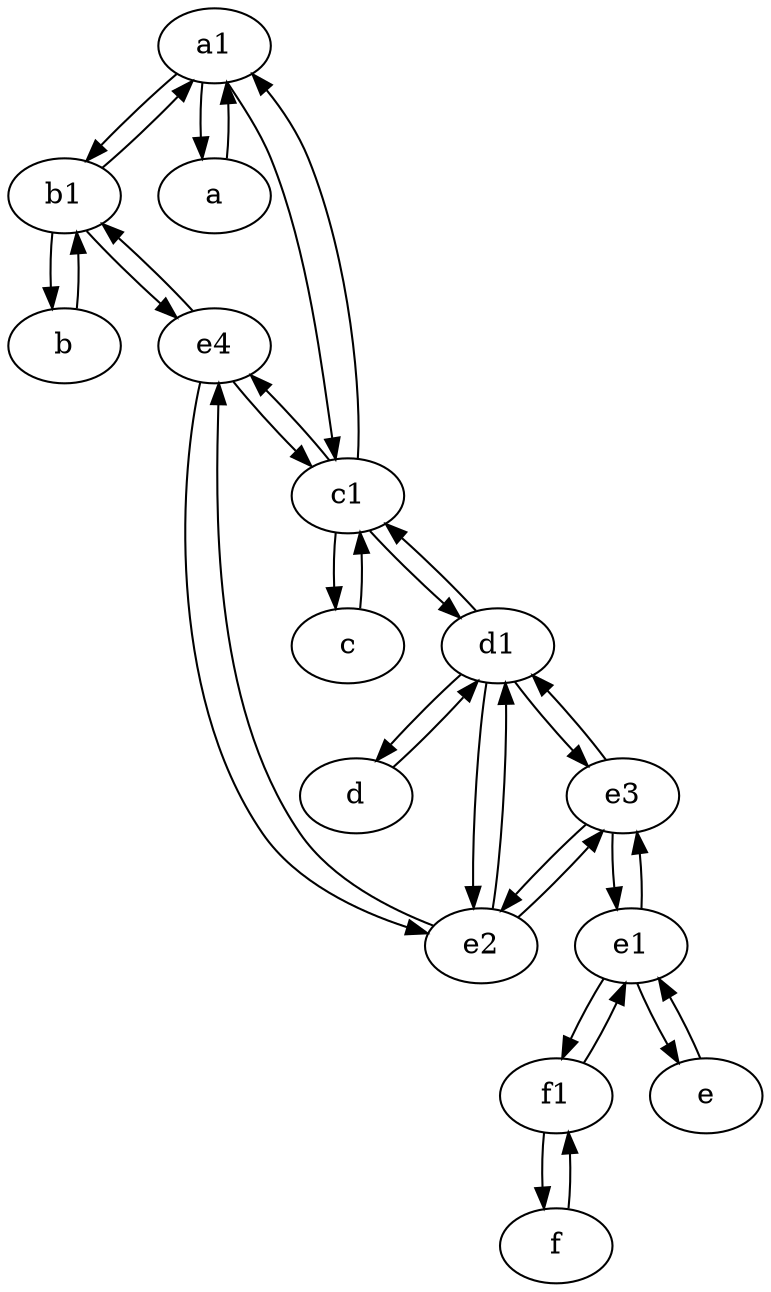 digraph  {
	a1 [pos="40,15!"];
	b1 [pos="45,20!"];
	e1 [pos="25,45!"];
	e3;
	f1;
	e [pos="30,50!"];
	a [pos="40,10!"];
	d1 [pos="25,30!"];
	e4;
	c [pos="20,10!"];
	d [pos="20,30!"];
	e2;
	b [pos="50,20!"];
	f [pos="15,45!"];
	c1 [pos="30,15!"];
	e4 -> b1;
	e1 -> e;
	e1 -> f1;
	e4 -> c1;
	e2 -> d1;
	e2 -> e3;
	b1 -> e4;
	e3 -> e1;
	c1 -> d1;
	d1 -> e2;
	f1 -> f;
	c -> c1;
	e2 -> e4;
	d1 -> c1;
	f -> f1;
	e3 -> e2;
	a -> a1;
	a1 -> b1;
	b1 -> a1;
	e4 -> e2;
	c1 -> e4;
	f1 -> e1;
	c1 -> c;
	a1 -> a;
	d1 -> e3;
	a1 -> c1;
	b1 -> b;
	e3 -> d1;
	e1 -> e3;
	d1 -> d;
	c1 -> a1;
	d -> d1;
	b -> b1;
	e -> e1;

	}
